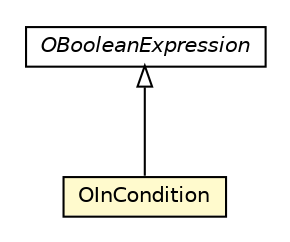 #!/usr/local/bin/dot
#
# Class diagram 
# Generated by UMLGraph version R5_6-24-gf6e263 (http://www.umlgraph.org/)
#

digraph G {
	edge [fontname="Helvetica",fontsize=10,labelfontname="Helvetica",labelfontsize=10];
	node [fontname="Helvetica",fontsize=10,shape=plaintext];
	nodesep=0.25;
	ranksep=0.5;
	// com.orientechnologies.orient.core.sql.parser.OInCondition
	c2012472 [label=<<table title="com.orientechnologies.orient.core.sql.parser.OInCondition" border="0" cellborder="1" cellspacing="0" cellpadding="2" port="p" bgcolor="lemonChiffon" href="./OInCondition.html">
		<tr><td><table border="0" cellspacing="0" cellpadding="1">
<tr><td align="center" balign="center"> OInCondition </td></tr>
		</table></td></tr>
		</table>>, URL="./OInCondition.html", fontname="Helvetica", fontcolor="black", fontsize=10.0];
	// com.orientechnologies.orient.core.sql.parser.OBooleanExpression
	c2012625 [label=<<table title="com.orientechnologies.orient.core.sql.parser.OBooleanExpression" border="0" cellborder="1" cellspacing="0" cellpadding="2" port="p" href="./OBooleanExpression.html">
		<tr><td><table border="0" cellspacing="0" cellpadding="1">
<tr><td align="center" balign="center"><font face="Helvetica-Oblique"> OBooleanExpression </font></td></tr>
		</table></td></tr>
		</table>>, URL="./OBooleanExpression.html", fontname="Helvetica", fontcolor="black", fontsize=10.0];
	//com.orientechnologies.orient.core.sql.parser.OInCondition extends com.orientechnologies.orient.core.sql.parser.OBooleanExpression
	c2012625:p -> c2012472:p [dir=back,arrowtail=empty];
}

